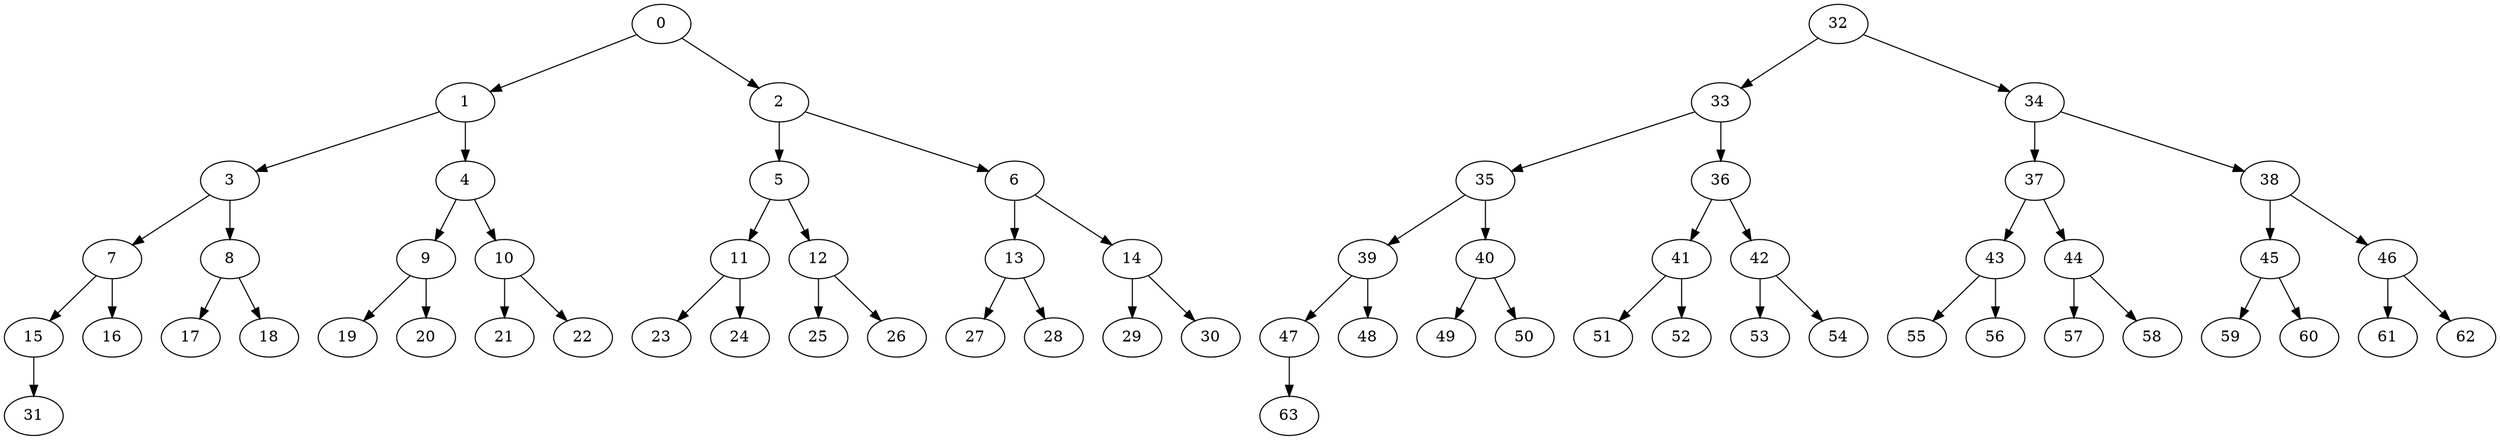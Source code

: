 strict digraph  {
0;
1;
2;
3;
4;
5;
6;
7;
8;
9;
10;
11;
12;
13;
14;
15;
16;
17;
18;
19;
20;
21;
22;
23;
24;
25;
26;
27;
28;
29;
30;
31;
32;
33;
34;
35;
36;
37;
38;
39;
40;
41;
42;
43;
44;
45;
46;
47;
48;
49;
50;
51;
52;
53;
54;
55;
56;
57;
58;
59;
60;
61;
62;
63;
0 -> 1;
0 -> 2;
1 -> 3;
1 -> 4;
2 -> 5;
2 -> 6;
3 -> 7;
3 -> 8;
4 -> 9;
4 -> 10;
5 -> 11;
5 -> 12;
6 -> 13;
6 -> 14;
7 -> 15;
7 -> 16;
8 -> 17;
8 -> 18;
9 -> 19;
9 -> 20;
10 -> 21;
10 -> 22;
11 -> 23;
11 -> 24;
12 -> 25;
12 -> 26;
13 -> 27;
13 -> 28;
14 -> 29;
14 -> 30;
15 -> 31;
32 -> 33;
32 -> 34;
33 -> 35;
33 -> 36;
34 -> 37;
34 -> 38;
35 -> 39;
35 -> 40;
36 -> 41;
36 -> 42;
37 -> 43;
37 -> 44;
38 -> 45;
38 -> 46;
39 -> 47;
39 -> 48;
40 -> 49;
40 -> 50;
41 -> 51;
41 -> 52;
42 -> 53;
42 -> 54;
43 -> 55;
43 -> 56;
44 -> 57;
44 -> 58;
45 -> 59;
45 -> 60;
46 -> 61;
46 -> 62;
47 -> 63;
}
